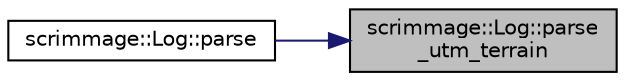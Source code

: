 digraph "scrimmage::Log::parse_utm_terrain"
{
 // LATEX_PDF_SIZE
  edge [fontname="Helvetica",fontsize="10",labelfontname="Helvetica",labelfontsize="10"];
  node [fontname="Helvetica",fontsize="10",shape=record];
  rankdir="RL";
  Node1 [label="scrimmage::Log::parse\l_utm_terrain",height=0.2,width=0.4,color="black", fillcolor="grey75", style="filled", fontcolor="black",tooltip=" "];
  Node1 -> Node2 [dir="back",color="midnightblue",fontsize="10",style="solid",fontname="Helvetica"];
  Node2 [label="scrimmage::Log::parse",height=0.2,width=0.4,color="black", fillcolor="white", style="filled",URL="$classscrimmage_1_1Log.html#aec072204299494600ec8e7a4245b9f7a",tooltip=" "];
}
